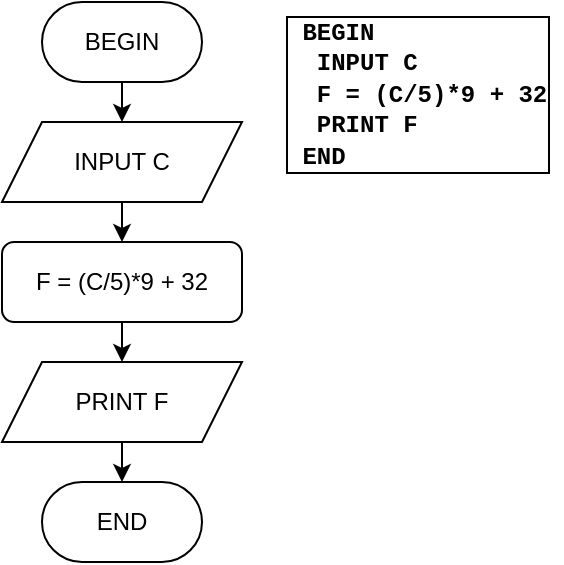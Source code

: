 <mxfile version="15.4.3" type="device"><diagram id="sj6vZOvrUYL1-E9CBydg" name="Page-1"><mxGraphModel dx="1038" dy="539" grid="1" gridSize="10" guides="1" tooltips="1" connect="1" arrows="1" fold="1" page="1" pageScale="1" pageWidth="850" pageHeight="1100" math="0" shadow="0"><root><mxCell id="0"/><mxCell id="1" parent="0"/><mxCell id="AVyHm3hINcA3BE9vVHP9-3" style="edgeStyle=orthogonalEdgeStyle;rounded=0;orthogonalLoop=1;jettySize=auto;html=1;exitX=0.5;exitY=1;exitDx=0;exitDy=0;entryX=0.5;entryY=0;entryDx=0;entryDy=0;" edge="1" parent="1" source="AVyHm3hINcA3BE9vVHP9-1" target="AVyHm3hINcA3BE9vVHP9-2"><mxGeometry relative="1" as="geometry"/></mxCell><mxCell id="AVyHm3hINcA3BE9vVHP9-1" value="BEGIN" style="rounded=1;whiteSpace=wrap;html=1;arcSize=50;" vertex="1" parent="1"><mxGeometry x="120" y="40" width="80" height="40" as="geometry"/></mxCell><mxCell id="AVyHm3hINcA3BE9vVHP9-7" style="edgeStyle=orthogonalEdgeStyle;rounded=0;orthogonalLoop=1;jettySize=auto;html=1;exitX=0.5;exitY=1;exitDx=0;exitDy=0;entryX=0.5;entryY=0;entryDx=0;entryDy=0;" edge="1" parent="1" source="AVyHm3hINcA3BE9vVHP9-2" target="AVyHm3hINcA3BE9vVHP9-5"><mxGeometry relative="1" as="geometry"/></mxCell><mxCell id="AVyHm3hINcA3BE9vVHP9-2" value="INPUT C" style="shape=parallelogram;perimeter=parallelogramPerimeter;whiteSpace=wrap;html=1;fixedSize=1;" vertex="1" parent="1"><mxGeometry x="100" y="100" width="120" height="40" as="geometry"/></mxCell><mxCell id="AVyHm3hINcA3BE9vVHP9-9" style="edgeStyle=orthogonalEdgeStyle;rounded=0;orthogonalLoop=1;jettySize=auto;html=1;exitX=0.5;exitY=1;exitDx=0;exitDy=0;entryX=0.5;entryY=0;entryDx=0;entryDy=0;" edge="1" parent="1" source="AVyHm3hINcA3BE9vVHP9-4" target="AVyHm3hINcA3BE9vVHP9-6"><mxGeometry relative="1" as="geometry"/></mxCell><mxCell id="AVyHm3hINcA3BE9vVHP9-4" value="PRINT F" style="shape=parallelogram;perimeter=parallelogramPerimeter;whiteSpace=wrap;html=1;fixedSize=1;" vertex="1" parent="1"><mxGeometry x="100" y="220" width="120" height="40" as="geometry"/></mxCell><mxCell id="AVyHm3hINcA3BE9vVHP9-8" style="edgeStyle=orthogonalEdgeStyle;rounded=0;orthogonalLoop=1;jettySize=auto;html=1;exitX=0.5;exitY=1;exitDx=0;exitDy=0;entryX=0.5;entryY=0;entryDx=0;entryDy=0;" edge="1" parent="1" source="AVyHm3hINcA3BE9vVHP9-5" target="AVyHm3hINcA3BE9vVHP9-4"><mxGeometry relative="1" as="geometry"/></mxCell><mxCell id="AVyHm3hINcA3BE9vVHP9-5" value="F = (C/5)*9 + 32" style="rounded=1;whiteSpace=wrap;html=1;" vertex="1" parent="1"><mxGeometry x="100" y="160" width="120" height="40" as="geometry"/></mxCell><mxCell id="AVyHm3hINcA3BE9vVHP9-6" value="END" style="rounded=1;whiteSpace=wrap;html=1;arcSize=50;" vertex="1" parent="1"><mxGeometry x="120" y="280" width="80" height="40" as="geometry"/></mxCell><mxCell id="AVyHm3hINcA3BE9vVHP9-10" value="&lt;font face=&quot;Courier New&quot;&gt;&amp;nbsp;BEGIN&lt;br&gt;&amp;nbsp; INPUT C&lt;br&gt;&amp;nbsp; F = (C/5)*9 + 32&lt;br&gt;&amp;nbsp; PRINT F&lt;br&gt;&amp;nbsp;END&lt;/font&gt;" style="text;html=1;strokeColor=none;fillColor=none;align=left;verticalAlign=top;whiteSpace=wrap;rounded=0;fontStyle=1;labelBorderColor=#000000;" vertex="1" parent="1"><mxGeometry x="240" y="40" width="140" height="90" as="geometry"/></mxCell></root></mxGraphModel></diagram></mxfile>